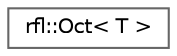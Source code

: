 digraph "类继承关系图"
{
 // LATEX_PDF_SIZE
  bgcolor="transparent";
  edge [fontname=Helvetica,fontsize=10,labelfontname=Helvetica,labelfontsize=10];
  node [fontname=Helvetica,fontsize=10,shape=box,height=0.2,width=0.4];
  rankdir="LR";
  Node0 [id="Node000000",label="rfl::Oct\< T \>",height=0.2,width=0.4,color="grey40", fillcolor="white", style="filled",URL="$structrfl_1_1_oct.html",tooltip="Used to define a field in the NamedTuple."];
}
